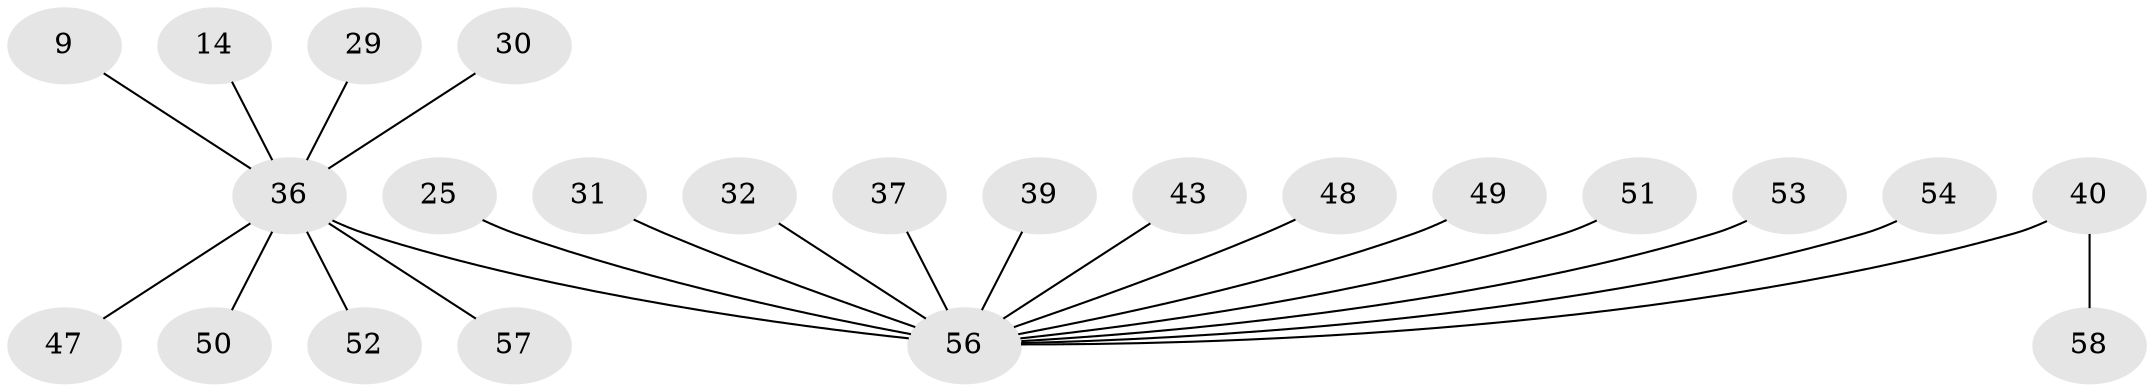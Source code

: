 // original degree distribution, {19: 0.017241379310344827, 4: 0.06896551724137931, 1: 0.5862068965517241, 2: 0.1896551724137931, 11: 0.017241379310344827, 12: 0.017241379310344827, 3: 0.08620689655172414, 5: 0.017241379310344827}
// Generated by graph-tools (version 1.1) at 2025/51/03/04/25 21:51:41]
// undirected, 23 vertices, 22 edges
graph export_dot {
graph [start="1"]
  node [color=gray90,style=filled];
  9;
  14;
  25;
  29 [super="+6"];
  30;
  31;
  32;
  36 [super="+3+7"];
  37;
  39;
  40 [super="+20"];
  43;
  47 [super="+28"];
  48 [super="+19+42"];
  49;
  50;
  51;
  52;
  53;
  54 [super="+46"];
  56 [super="+17+24+55+38+18"];
  57;
  58 [super="+44"];
  9 -- 36;
  14 -- 36;
  25 -- 56;
  29 -- 36;
  30 -- 36;
  31 -- 56;
  32 -- 56;
  36 -- 47;
  36 -- 50;
  36 -- 52;
  36 -- 56 [weight=7];
  36 -- 57;
  37 -- 56;
  39 -- 56;
  40 -- 56 [weight=4];
  40 -- 58;
  43 -- 56;
  48 -- 56;
  49 -- 56;
  51 -- 56;
  53 -- 56;
  54 -- 56;
}
